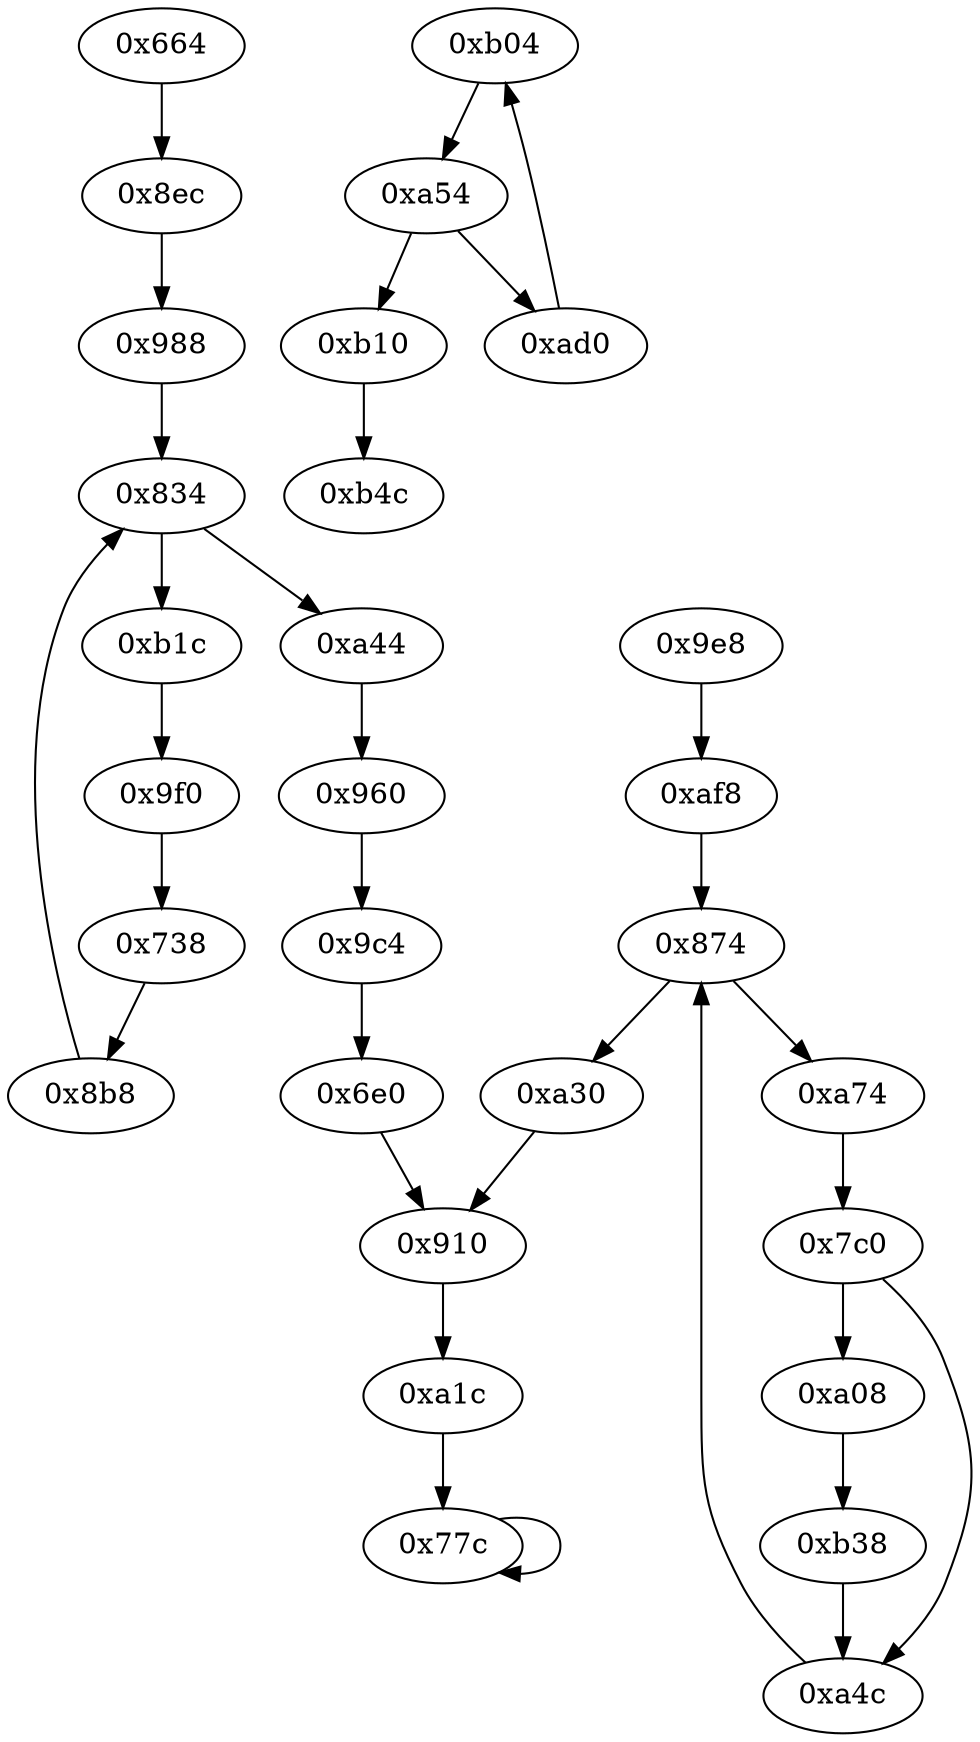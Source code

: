 digraph "" {
	"0xa1c"	 [opcode="[u'ldr', u'bl', u'ldr', u'sub', u'b']"];
	"0x77c"	 [opcode="[u'ldr', u'cmp', u'mov', u'mov', u'b']"];
	"0xa1c" -> "0x77c";
	"0x8ec"	 [opcode="[u'str', u'ldr', u'b']"];
	"0x988"	 [opcode="[u'ldr', u'mov', u'ldr', u'b']"];
	"0x8ec" -> "0x988";
	"0xb04"	 [opcode="[u'ldr', u'mov', u'b']"];
	"0xa54"	 [opcode="[u'str', u'ldr', u'ldr', u'ldr', u'ldr', u'cmp', u'mov', u'b']"];
	"0xb04" -> "0xa54";
	"0xa08"	 [opcode="[u'ldr', u'ldr', u'str', u'ldr', u'b']"];
	"0xb38"	 [opcode="[u'ldr', u'ldr', u'str', u'ldr', u'b']"];
	"0xa08" -> "0xb38";
	"0x6e0"	 [opcode="[u'ldr', u'cmp', u'ldr', u'ldr']"];
	"0x910"	 [opcode="[u'str', u'ldr', u'ldr', u'and', u'ldr', u'add', u'b']"];
	"0x6e0" -> "0x910";
	"0x9f0"	 [opcode="[u'ldr', u'add', u'sub', u'str', u'ldr', u'b']"];
	"0x738"	 [opcode="[u'ldr', u'ldr', u'str', u'ldr', u'b']"];
	"0x9f0" -> "0x738";
	"0xb1c"	 [opcode="[u'ldr', u'ldr', u'ldr', u'ldrb', u'str', u'ldr', u'b']"];
	"0xb1c" -> "0x9f0";
	"0x7c0"	 [opcode="[u'ldrb', u'ldr', u'cmp', u'ldr', u'mov', u'b']"];
	"0x7c0" -> "0xa08";
	"0xa4c"	 [opcode="[u'ldr', u'b']"];
	"0x7c0" -> "0xa4c";
	"0x8b8"	 [opcode="[u'ldr', u'add', u'ldr', u'b']"];
	"0x834"	 [opcode="[u'str', u'ldr', u'ldr', u'ldr', u'cmp', u'mov', u'b']"];
	"0x8b8" -> "0x834";
	"0x738" -> "0x8b8";
	"0x960"	 [opcode="[u'ldr', u'str', u'ldr', u'b']"];
	"0x9c4"	 [opcode="[u'ldr', u'b']"];
	"0x960" -> "0x9c4";
	"0xb10"	 [opcode="[u'ldr', u'ldr', u'b']"];
	"0xb4c"	 [opcode="[u'ldr', u'ldr', u'ldr', u'ldr', u'sub', u'mov', u'sub', u'pop']"];
	"0xb10" -> "0xb4c";
	"0x988" -> "0x834";
	"0xa74"	 [opcode="[u'ldr', u'add', u'str', u'ldr', u'ldr', u'str', u'ldr', u'add', u'str', u'ldr', u'add', u'str', u'ldr', u'ldr', u'str', u'ldr', \
u'ldr', u'cmp', u'mov', u'mov', u'strb', u'ldr', u'b']"];
	"0xa74" -> "0x7c0";
	"0xa44"	 [opcode="[u'ldr', u'b']"];
	"0xa44" -> "0x960";
	"0xb38" -> "0xa4c";
	"0xa54" -> "0xb10";
	"0xad0"	 [opcode="[u'ldr', u'ldr', u'ldr', u'bl', u'ldr', u'sub', u'add', u'str', u'ldr', u'b']"];
	"0xa54" -> "0xad0";
	"0x9e8"	 [opcode="[u'ldr', u'b']"];
	"0xaf8"	 [opcode="[u'ldr', u'mov', u'b']"];
	"0x9e8" -> "0xaf8";
	"0x9c4" -> "0x6e0";
	"0x874"	 [opcode="[u'str', u'ldr', u'ldr', u'ldr', u'ldr', u'cmp', u'mov', u'b']"];
	"0x874" -> "0xa74";
	"0xa30"	 [opcode="[u'ldr', u'sub', u'str', u'ldr', u'b']"];
	"0x874" -> "0xa30";
	"0xa4c" -> "0x874";
	"0xa30" -> "0x910";
	"0x910" -> "0xa1c";
	"0x664"	 [opcode="[u'push', u'add', u'sub', u'mov', u'ldr', u'str', u'sub', u'ldr', u'ldr', u'str', u'sub', u'str', u'sub', u'str', u'ldr', u'ldr', \
u'str', u'ldr', u'str', u'ldr', u'str', u'ldr', u'str', u'ldr', u'ldr', u'add', u'str', u'ldr', u'add', u'str', u'b']"];
	"0x664" -> "0x8ec";
	"0x834" -> "0xb1c";
	"0x834" -> "0xa44";
	"0x77c" -> "0x77c";
	"0xad0" -> "0xb04";
	"0xaf8" -> "0x874";
}
